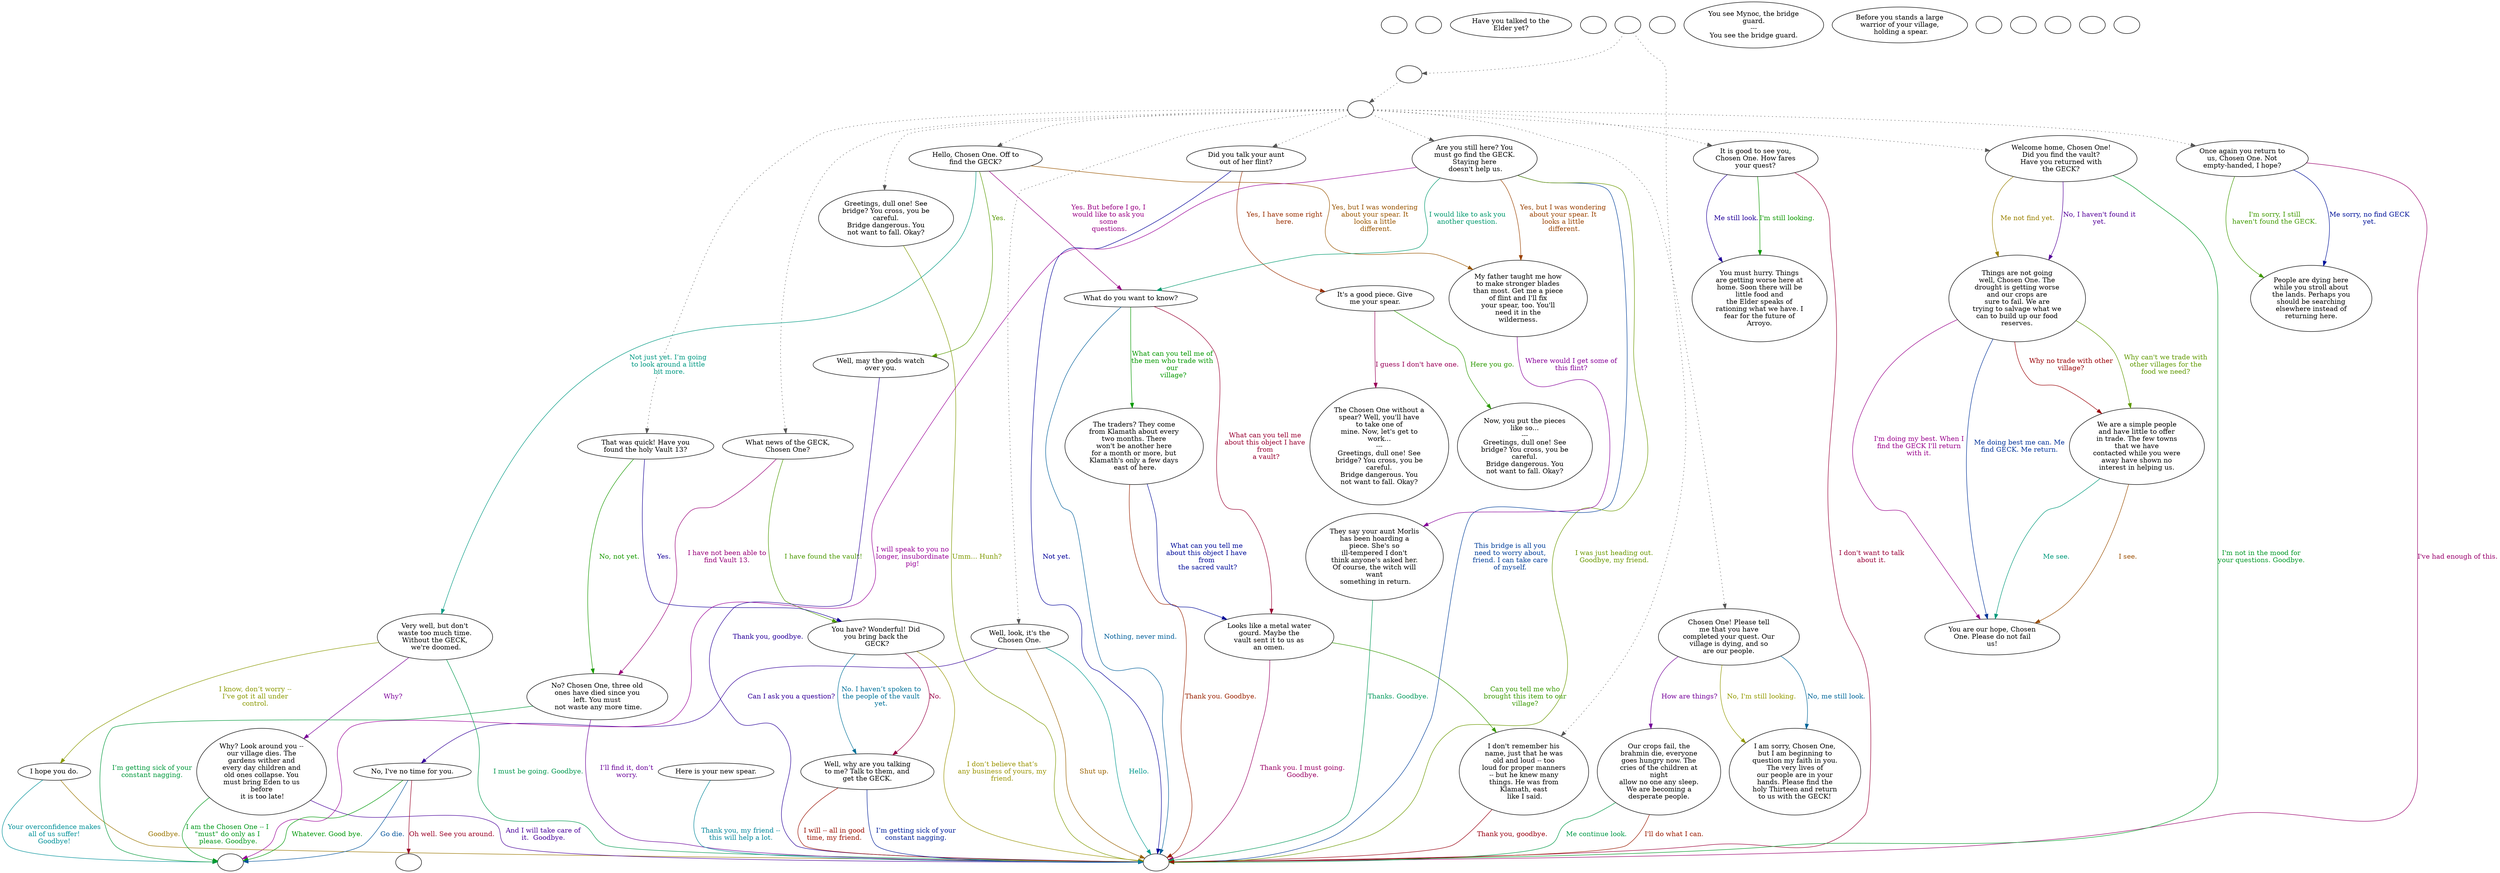 digraph ACMynoc {
  "checkPartyMembersNearDoor" [style=filled       fillcolor="#FFFFFF"       color="#000000"]
  "checkPartyMembersNearDoor" [label=""]
  "start" [style=filled       fillcolor="#FFFFFF"       color="#000000"]
  "start" [label=""]
  "critter_p_proc" [style=filled       fillcolor="#FFFFFF"       color="#000000"]
  "critter_p_proc" [label="Have you talked to the\nElder yet?"]
  "pickup_p_proc" [style=filled       fillcolor="#FFFFFF"       color="#000000"]
  "pickup_p_proc" [label=""]
  "talk_p_proc" [style=filled       fillcolor="#FFFFFF"       color="#000000"]
  "talk_p_proc" -> "Node009" [style=dotted color="#555555"]
  "talk_p_proc" -> "Node000" [style=dotted color="#555555"]
  "talk_p_proc" [label=""]
  "destroy_p_proc" [style=filled       fillcolor="#FFFFFF"       color="#000000"]
  "destroy_p_proc" [label=""]
  "look_at_p_proc" [style=filled       fillcolor="#FFFFFF"       color="#000000"]
  "look_at_p_proc" [label="You see Mynoc, the bridge\nguard.\n---\nYou see the bridge guard."]
  "description_p_proc" [style=filled       fillcolor="#FFFFFF"       color="#000000"]
  "description_p_proc" [label="Before you stands a large\nwarrior of your village,\n holding a spear."]
  "use_skill_on_p_proc" [style=filled       fillcolor="#FFFFFF"       color="#000000"]
  "use_skill_on_p_proc" [label=""]
  "damage_p_proc" [style=filled       fillcolor="#FFFFFF"       color="#000000"]
  "damage_p_proc" [label=""]
  "map_enter_p_proc" [style=filled       fillcolor="#FFFFFF"       color="#000000"]
  "map_enter_p_proc" [label=""]
  "Node995" [style=filled       fillcolor="#FFFFFF"       color="#000000"]
  "Node995" [label=""]
  "Node996" [style=filled       fillcolor="#FFFFFF"       color="#000000"]
  "Node996" [label=""]
  "Node997" [style=filled       fillcolor="#FFFFFF"       color="#000000"]
  "Node997" -> "Node018" [style=dotted color="#555555"]
  "Node997" -> "Node036" [style=dotted color="#555555"]
  "Node997" -> "Node033" [style=dotted color="#555555"]
  "Node997" -> "Node031" [style=dotted color="#555555"]
  "Node997" -> "Node027" [style=dotted color="#555555"]
  "Node997" -> "Node016" [style=dotted color="#555555"]
  "Node997" -> "Node015" [style=dotted color="#555555"]
  "Node997" -> "Node011" [style=dotted color="#555555"]
  "Node997" -> "Node001" [style=dotted color="#555555"]
  "Node997" -> "Node022" [style=dotted color="#555555"]
  "Node997" -> "Node010" [style=dotted color="#555555"]
  "Node997" [label=""]
  "Node998" [style=filled       fillcolor="#FFFFFF"       color="#000000"]
  "Node998" [label=""]
  "Node999" [style=filled       fillcolor="#FFFFFF"       color="#000000"]
  "Node999" [label=""]
  "Node000" [style=filled       fillcolor="#FFFFFF"       color="#000000"]
  "Node000" -> "Node997" [style=dotted color="#555555"]
  "Node000" [label=""]
  "Node001" [style=filled       fillcolor="#FFFFFF"       color="#000000"]
  "Node001" [label="Hello, Chosen One. Off to\nfind the GECK?"]
  "Node001" -> "Node002" [label="Yes." color="#579900" fontcolor="#579900"]
  "Node001" -> "Node003" [label="Yes. But before I go, I\nwould like to ask you\nsome\n questions." color="#990084" fontcolor="#990084"]
  "Node001" -> "Node004" [label="Not just yet. I’m going\nto look around a little\n bit more." color="#009982" fontcolor="#009982"]
  "Node001" -> "Node020" [label="Yes, but I was wondering\nabout your spear. It\nlooks a little\n different." color="#995500" fontcolor="#995500"]
  "Node002" [style=filled       fillcolor="#FFFFFF"       color="#000000"]
  "Node002" [label="Well, may the gods watch\nover you."]
  "Node002" -> "Node999" [label="Thank you, goodbye." color="#280099" fontcolor="#280099"]
  "Node003" [style=filled       fillcolor="#FFFFFF"       color="#000000"]
  "Node003" [label="What do you want to know?"]
  "Node003" -> "Node005" [label="What can you tell me of\nthe men who trade with\nour\n village?" color="#049900" fontcolor="#049900"]
  "Node003" -> "Node006" [label="What can you tell me\nabout this object I have\nfrom\n a vault?" color="#990031" fontcolor="#990031"]
  "Node003" -> "Node999" [label="Nothing, never mind." color="#005E99" fontcolor="#005E99"]
  "Node004" [style=filled       fillcolor="#FFFFFF"       color="#000000"]
  "Node004" [label="Very well, but don't\nwaste too much time.\nWithout the GECK,\n we're doomed."]
  "Node004" -> "Node007" [label="I know, don’t worry --\nI’ve got it all under\ncontrol." color="#8A9900" fontcolor="#8A9900"]
  "Node004" -> "Node008" [label="Why?" color="#7B0099" fontcolor="#7B0099"]
  "Node004" -> "Node999" [label="I must be going. Goodbye." color="#00994E" fontcolor="#00994E"]
  "Node005" [style=filled       fillcolor="#FFFFFF"       color="#000000"]
  "Node005" [label="The traders? They come\nfrom Klamath about every\ntwo months. There\nwon't be another here\nfor a month or more, but\nKlamath's only a few days\n east of here."]
  "Node005" -> "Node999" [label="Thank you. Goodbye." color="#992200" fontcolor="#992200"]
  "Node005" -> "Node006" [label="What can you tell me\nabout this object I have\nfrom\n the sacred vault?" color="#000B99" fontcolor="#000B99"]
  "Node006" [style=filled       fillcolor="#FFFFFF"       color="#000000"]
  "Node006" [label="Looks like a metal water\ngourd. Maybe the\nvault sent it to us as\nan omen."]
  "Node006" -> "Node009" [label="Can you tell me who\nbrought this item to our\nvillage?" color="#389900" fontcolor="#389900"]
  "Node006" -> "Node999" [label="Thank you. I must going.\nGoodbye." color="#990064" fontcolor="#990064"]
  "Node007" [style=filled       fillcolor="#FFFFFF"       color="#000000"]
  "Node007" [label="I hope you do."]
  "Node007" -> "Node996" [label="Your overconfidence makes\nall of us suffer!\nGoodbye!" color="#009199" fontcolor="#009199"]
  "Node007" -> "Node999" [label="Goodbye." color="#997500" fontcolor="#997500"]
  "Node008" [style=filled       fillcolor="#FFFFFF"       color="#000000"]
  "Node008" [label="Why? Look around you --\nour village dies. The\ngardens wither and\nevery day children and\nold ones collapse. You\nmust bring Eden to us\nbefore\n it is too late!"]
  "Node008" -> "Node999" [label="And I will take care of\nit.  Goodbye." color="#480099" fontcolor="#480099"]
  "Node008" -> "Node996" [label="I am the Chosen One -- I\n\"must\" do only as I\n please. Goodbye." color="#00991B" fontcolor="#00991B"]
  "Node009" [style=filled       fillcolor="#FFFFFF"       color="#000000"]
  "Node009" [label="I don't remember his\nname, just that he was\nold and loud -- too\nloud for proper manners\n-- but he knew many\nthings. He was from\nKlamath, east\n like I said."]
  "Node009" -> "Node999" [label="Thank you, goodbye." color="#990011" fontcolor="#990011"]
  "Node010" [style=filled       fillcolor="#FFFFFF"       color="#000000"]
  "Node010" [label="Are you still here? You\nmust go find the GECK.\nStaying here\n doesn't help us."]
  "Node010" -> "Node999" [label="This bridge is all you\nneed to worry about,\nfriend. I can take care\nof myself." color="#003E99" fontcolor="#003E99"]
  "Node010" -> "Node999" [label="I was just heading out.\nGoodbye, my friend." color="#6B9900" fontcolor="#6B9900"]
  "Node010" -> "Node996" [label="I will speak to you no\nlonger, insubordinate\npig!" color="#990097" fontcolor="#990097"]
  "Node010" -> "Node003" [label="I would like to ask you\nanother question." color="#00996E" fontcolor="#00996E"]
  "Node010" -> "Node020" [label="Yes, but I was wondering\nabout your spear. It\nlooks a little\n different." color="#994100" fontcolor="#994100"]
  "Node011" [style=filled       fillcolor="#FFFFFF"       color="#000000"]
  "Node011" [label="That was quick! Have you\nfound the holy Vault 13?"]
  "Node011" -> "Node012" [label="Yes." color="#150099" fontcolor="#150099"]
  "Node011" -> "Node013" [label="No, not yet." color="#189900" fontcolor="#189900"]
  "Node012" [style=filled       fillcolor="#FFFFFF"       color="#000000"]
  "Node012" [label="You have? Wonderful! Did\nyou bring back the\n GECK?"]
  "Node012" -> "Node014" [label="No." color="#990045" fontcolor="#990045"]
  "Node012" -> "Node014" [label="No. I haven’t spoken to\nthe people of the vault\nyet." color="#007199" fontcolor="#007199"]
  "Node012" -> "Node999" [label="I don’t believe that’s\nany business of yours, my\nfriend." color="#999400" fontcolor="#999400"]
  "Node013" [style=filled       fillcolor="#FFFFFF"       color="#000000"]
  "Node013" [label="No? Chosen One, three old\nones have died since you\nleft. You must\n not waste any more time."]
  "Node013" -> "Node999" [label="I’ll find it, don’t\nworry." color="#680099" fontcolor="#680099"]
  "Node013" -> "Node996" [label="I’m getting sick of your\nconstant nagging." color="#00993B" fontcolor="#00993B"]
  "Node014" [style=filled       fillcolor="#FFFFFF"       color="#000000"]
  "Node014" [label="Well, why are you talking\nto me? Talk to them, and\nget the GECK."]
  "Node014" -> "Node999" [label="I will -- all in good\ntime, my friend." color="#990E00" fontcolor="#990E00"]
  "Node014" -> "Node999" [label="I’m getting sick of your\nconstant nagging." color="#001E99" fontcolor="#001E99"]
  "Node015" [style=filled       fillcolor="#FFFFFF"       color="#000000"]
  "Node015" [label="What news of the GECK,\nChosen One?"]
  "Node015" -> "Node012" [label="I have found the vault!" color="#4B9900" fontcolor="#4B9900"]
  "Node015" -> "Node013" [label="I have not been able to\nfind Vault 13." color="#990078" fontcolor="#990078"]
  "Node016" [style=filled       fillcolor="#FFFFFF"       color="#000000"]
  "Node016" [label="Well, look, it's the\nChosen One."]
  "Node016" -> "Node999" [label="Hello." color="#00998E" fontcolor="#00998E"]
  "Node016" -> "Node999" [label="Shut up." color="#996100" fontcolor="#996100"]
  "Node016" -> "Node017" [label="Can I ask you a question?" color="#340099" fontcolor="#340099"]
  "Node017" [style=filled       fillcolor="#FFFFFF"       color="#000000"]
  "Node017" [label="No, I've no time for you."]
  "Node017" -> "Node996" [label="Whatever. Good bye." color="#009908" fontcolor="#009908"]
  "Node017" -> "Node995" [label="Oh well. See you around." color="#990025" fontcolor="#990025"]
  "Node017" -> "Node996" [label="Go die." color="#005299" fontcolor="#005299"]
  "Node018" [style=filled       fillcolor="#FFFFFF"       color="#000000"]
  "Node018" [label="Greetings, dull one! See\nbridge? You cross, you be\ncareful.\nBridge dangerous. You\nnot want to fall. Okay?"]
  "Node018" -> "Node999" [label="Umm... Hunh?" color="#7E9900" fontcolor="#7E9900"]
  "Node019" [style=filled       fillcolor="#FFFFFF"       color="#000000"]
  "Node019" [label=""]
  "Node020" [style=filled       fillcolor="#FFFFFF"       color="#000000"]
  "Node020" [label="My father taught me how\nto make stronger blades\nthan most. Get me a piece\nof flint and I'll fix\nyour spear, too. You'll\nneed it in the\nwilderness."]
  "Node020" -> "Node021" [label="Where would I get some of\nthis flint?" color="#870099" fontcolor="#870099"]
  "Node021" [style=filled       fillcolor="#FFFFFF"       color="#000000"]
  "Node021" [label="They say your aunt Morlis\nhas been hoarding a\npiece. She's so\nill-tempered I don't\nthink anyone's asked her.\nOf course, the witch will\nwant\n something in return."]
  "Node021" -> "Node999" [label="Thanks. Goodbye." color="#00995A" fontcolor="#00995A"]
  "Node022" [style=filled       fillcolor="#FFFFFF"       color="#000000"]
  "Node022" [label="Did you talk your aunt\nout of her flint?"]
  "Node022" -> "Node023" [label="Yes, I have some right\nhere." color="#992E00" fontcolor="#992E00"]
  "Node022" -> "Node999" [label="Not yet." color="#010099" fontcolor="#010099"]
  "Node023" [style=filled       fillcolor="#FFFFFF"       color="#000000"]
  "Node023" [label="It's a good piece. Give\nme your spear."]
  "Node023" -> "Node024" [label="Here you go." color="#2B9900" fontcolor="#2B9900"]
  "Node023" -> "Node025" [label="I guess I don't have one." color="#990058" fontcolor="#990058"]
  "Node024" [style=filled       fillcolor="#FFFFFF"       color="#000000"]
  "Node024" [label="Now, you put the pieces\nlike so...\n---\nGreetings, dull one! See\nbridge? You cross, you be\ncareful.\nBridge dangerous. You\nnot want to fall. Okay?"]
  "Node025" [style=filled       fillcolor="#FFFFFF"       color="#000000"]
  "Node025" [label="The Chosen One without a\nspear? Well, you'll have\nto take one of\nmine. Now, let's get to\nwork...\n---\nGreetings, dull one! See\nbridge? You cross, you be\ncareful.\nBridge dangerous. You\nnot want to fall. Okay?"]
  "Node026" [style=filled       fillcolor="#FFFFFF"       color="#000000"]
  "Node026" [label="Here is your new spear."]
  "Node026" -> "Node999" [label="Thank you, my friend --\nthis will help a lot." color="#008599" fontcolor="#008599"]
  "Node027" [style=filled       fillcolor="#FFFFFF"       color="#000000"]
  "Node027" [label="Welcome home, Chosen One!\nDid you find the vault?\nHave you returned with\nthe GECK?"]
  "Node027" -> "Node028" [label="Me not find yet." color="#998100" fontcolor="#998100"]
  "Node027" -> "Node028" [label="No, I haven't found it\nyet." color="#540099" fontcolor="#540099"]
  "Node027" -> "Node999" [label="I'm not in the mood for\nyour questions. Goodbye." color="#009927" fontcolor="#009927"]
  "Node028" [style=filled       fillcolor="#FFFFFF"       color="#000000"]
  "Node028" [label="Things are not going\nwell, Chosen One. The\ndrought is getting worse\nand our crops are\nsure to fail. We are\ntrying to salvage what we\ncan to build up our food\nreserves."]
  "Node028" -> "Node029" [label="Why no trade with other\nvillage?" color="#990005" fontcolor="#990005"]
  "Node028" -> "Node030" [label="Me doing best me can. Me\nfind GECK. Me return." color="#003299" fontcolor="#003299"]
  "Node028" -> "Node029" [label="Why can't we trade with\nother villages for the\nfood we need?" color="#5F9900" fontcolor="#5F9900"]
  "Node028" -> "Node030" [label="I'm doing my best. When I\nfind the GECK I'll return\nwith it." color="#99008B" fontcolor="#99008B"]
  "Node029" [style=filled       fillcolor="#FFFFFF"       color="#000000"]
  "Node029" [label="We are a simple people\nand have little to offer\nin trade. The few towns\nthat we have\ncontacted while you were\naway have shown no\ninterest in helping us."]
  "Node029" -> "Node030" [label="Me see." color="#00997A" fontcolor="#00997A"]
  "Node029" -> "Node030" [label="I see." color="#994D00" fontcolor="#994D00"]
  "Node030" [style=filled       fillcolor="#FFFFFF"       color="#000000"]
  "Node030" [label="You are our hope, Chosen\nOne. Please do not fail\nus!"]
  "Node031" [style=filled       fillcolor="#FFFFFF"       color="#000000"]
  "Node031" [label="It is good to see you,\nChosen One. How fares\nyour quest?"]
  "Node031" -> "Node032" [label="Me still look." color="#210099" fontcolor="#210099"]
  "Node031" -> "Node032" [label="I'm still looking." color="#0C9900" fontcolor="#0C9900"]
  "Node031" -> "Node999" [label="I don't want to talk\nabout it." color="#990038" fontcolor="#990038"]
  "Node032" [style=filled       fillcolor="#FFFFFF"       color="#000000"]
  "Node032" [label="You must hurry. Things\nare getting worse here at\nhome. Soon there will be\nlittle food and\nthe Elder speaks of\nrationing what we have. I\nfear for the future of\nArroyo."]
  "Node033" [style=filled       fillcolor="#FFFFFF"       color="#000000"]
  "Node033" [label="Chosen One! Please tell\nme that you have\ncompleted your quest. Our\nvillage is dying, and so\n are our people. "]
  "Node033" -> "Node034" [label="No, me still look." color="#006599" fontcolor="#006599"]
  "Node033" -> "Node034" [label="No, I'm still looking." color="#929900" fontcolor="#929900"]
  "Node033" -> "Node035" [label="How are things?" color="#740099" fontcolor="#740099"]
  "Node034" [style=filled       fillcolor="#FFFFFF"       color="#000000"]
  "Node034" [label="I am sorry, Chosen One,\nbut I am beginning to\nquestion my faith in you.\nThe very lives of\nour people are in your\nhands. Please find the\nholy Thirteen and return\nto us with the GECK!"]
  "Node035" [style=filled       fillcolor="#FFFFFF"       color="#000000"]
  "Node035" [label="Our crops fail, the\nbrahmin die, everyone\ngoes hungry now. The\ncries of the children at\nnight\nallow no one any sleep.\nWe are becoming a\ndesperate people."]
  "Node035" -> "Node999" [label="Me continue look." color="#009947" fontcolor="#009947"]
  "Node035" -> "Node999" [label="I'll do what I can." color="#991A00" fontcolor="#991A00"]
  "Node036" [style=filled       fillcolor="#FFFFFF"       color="#000000"]
  "Node036" [label="Once again you return to\nus, Chosen One. Not\nempty-handed, I hope?"]
  "Node036" -> "Node037" [label="Me sorry, no find GECK\nyet." color="#001299" fontcolor="#001299"]
  "Node036" -> "Node037" [label="I'm sorry, I still\nhaven't found the GECK." color="#3F9900" fontcolor="#3F9900"]
  "Node036" -> "Node999" [label="I've had enough of this." color="#99006C" fontcolor="#99006C"]
  "Node037" [style=filled       fillcolor="#FFFFFF"       color="#000000"]
  "Node037" [label="People are dying here\nwhile you stroll about\nthe lands. Perhaps you\nshould be searching\nelsewhere instead of\nreturning here."]
}